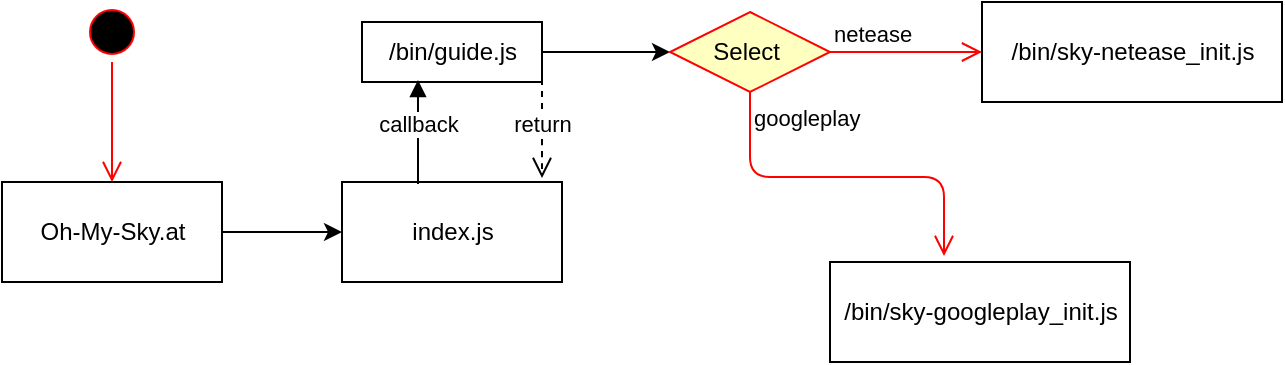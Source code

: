 <mxfile version="13.6.2" type="github">
  <diagram id="-QKKah29AuEtUK9YuD70" name="第 1 页">
    <mxGraphModel dx="746" dy="802" grid="1" gridSize="10" guides="1" tooltips="1" connect="1" arrows="1" fold="1" page="1" pageScale="1" pageWidth="827" pageHeight="1169" math="0" shadow="0">
      <root>
        <mxCell id="0" />
        <mxCell id="1" parent="0" />
        <mxCell id="h6hIqeaLNwdwjISM6I2L-12" style="edgeStyle=orthogonalEdgeStyle;rounded=0;orthogonalLoop=1;jettySize=auto;html=1;exitX=1;exitY=0.5;exitDx=0;exitDy=0;entryX=0;entryY=0.5;entryDx=0;entryDy=0;" edge="1" parent="1" source="h6hIqeaLNwdwjISM6I2L-5" target="h6hIqeaLNwdwjISM6I2L-8">
          <mxGeometry relative="1" as="geometry" />
        </mxCell>
        <mxCell id="h6hIqeaLNwdwjISM6I2L-5" value="Oh-My-Sky.at" style="html=1;" vertex="1" parent="1">
          <mxGeometry x="80" y="420" width="110" height="50" as="geometry" />
        </mxCell>
        <mxCell id="h6hIqeaLNwdwjISM6I2L-6" value="" style="ellipse;html=1;shape=startState;fillColor=#000000;strokeColor=#ff0000;" vertex="1" parent="1">
          <mxGeometry x="120" y="330" width="30" height="30" as="geometry" />
        </mxCell>
        <mxCell id="h6hIqeaLNwdwjISM6I2L-7" value="" style="edgeStyle=orthogonalEdgeStyle;html=1;verticalAlign=bottom;endArrow=open;endSize=8;strokeColor=#ff0000;entryX=0.5;entryY=0;entryDx=0;entryDy=0;" edge="1" source="h6hIqeaLNwdwjISM6I2L-6" parent="1" target="h6hIqeaLNwdwjISM6I2L-5">
          <mxGeometry relative="1" as="geometry">
            <mxPoint x="135" y="390" as="targetPoint" />
          </mxGeometry>
        </mxCell>
        <mxCell id="h6hIqeaLNwdwjISM6I2L-8" value="index.js" style="html=1;" vertex="1" parent="1">
          <mxGeometry x="250" y="420" width="110" height="50" as="geometry" />
        </mxCell>
        <mxCell id="h6hIqeaLNwdwjISM6I2L-26" style="edgeStyle=orthogonalEdgeStyle;rounded=0;orthogonalLoop=1;jettySize=auto;html=1;entryX=0;entryY=0.5;entryDx=0;entryDy=0;startArrow=none;startFill=0;endArrow=classic;endFill=1;" edge="1" parent="1" source="h6hIqeaLNwdwjISM6I2L-15" target="h6hIqeaLNwdwjISM6I2L-23">
          <mxGeometry relative="1" as="geometry" />
        </mxCell>
        <mxCell id="h6hIqeaLNwdwjISM6I2L-15" value="/bin/guide.js" style="html=1;points=[];perimeter=orthogonalPerimeter;" vertex="1" parent="1">
          <mxGeometry x="260" y="340" width="90" height="30" as="geometry" />
        </mxCell>
        <mxCell id="h6hIqeaLNwdwjISM6I2L-16" value="callback" style="html=1;verticalAlign=bottom;endArrow=block;entryX=0.311;entryY=0.967;entryDx=0;entryDy=0;entryPerimeter=0;" edge="1" target="h6hIqeaLNwdwjISM6I2L-15" parent="1">
          <mxGeometry x="0.193" y="10" relative="1" as="geometry">
            <mxPoint x="288" y="421" as="sourcePoint" />
            <Array as="points">
              <mxPoint x="288" y="390" />
            </Array>
            <mxPoint x="10" y="10" as="offset" />
          </mxGeometry>
        </mxCell>
        <mxCell id="h6hIqeaLNwdwjISM6I2L-17" value="return" style="html=1;verticalAlign=bottom;endArrow=open;dashed=1;endSize=8;exitX=1;exitY=0.95;" edge="1" source="h6hIqeaLNwdwjISM6I2L-15" parent="1">
          <mxGeometry x="0.677" y="-10" relative="1" as="geometry">
            <mxPoint x="350" y="418" as="targetPoint" />
            <Array as="points">
              <mxPoint x="350" y="410" />
            </Array>
            <mxPoint x="10" y="-10" as="offset" />
          </mxGeometry>
        </mxCell>
        <mxCell id="h6hIqeaLNwdwjISM6I2L-20" value="/bin/sky-netease_init.js" style="html=1;" vertex="1" parent="1">
          <mxGeometry x="570" y="330" width="150" height="50" as="geometry" />
        </mxCell>
        <mxCell id="h6hIqeaLNwdwjISM6I2L-23" value="Select&amp;nbsp;" style="rhombus;whiteSpace=wrap;html=1;fillColor=#ffffc0;strokeColor=#ff0000;" vertex="1" parent="1">
          <mxGeometry x="414" y="335" width="80" height="40" as="geometry" />
        </mxCell>
        <mxCell id="h6hIqeaLNwdwjISM6I2L-24" value="netease" style="edgeStyle=orthogonalEdgeStyle;html=1;align=left;verticalAlign=bottom;endArrow=open;endSize=8;strokeColor=#ff0000;entryX=0;entryY=0.5;entryDx=0;entryDy=0;" edge="1" source="h6hIqeaLNwdwjISM6I2L-23" parent="1" target="h6hIqeaLNwdwjISM6I2L-20">
          <mxGeometry x="-1" relative="1" as="geometry">
            <mxPoint x="594" y="350" as="targetPoint" />
            <Array as="points" />
          </mxGeometry>
        </mxCell>
        <mxCell id="h6hIqeaLNwdwjISM6I2L-25" value="googleplay" style="edgeStyle=orthogonalEdgeStyle;html=1;align=left;verticalAlign=top;endArrow=open;endSize=8;strokeColor=#ff0000;entryX=0.38;entryY=-0.06;entryDx=0;entryDy=0;entryPerimeter=0;" edge="1" source="h6hIqeaLNwdwjISM6I2L-23" parent="1" target="h6hIqeaLNwdwjISM6I2L-27">
          <mxGeometry x="-1" relative="1" as="geometry">
            <mxPoint x="460" y="410" as="targetPoint" />
          </mxGeometry>
        </mxCell>
        <mxCell id="h6hIqeaLNwdwjISM6I2L-27" value="/bin/sky-googleplay_init.js" style="html=1;" vertex="1" parent="1">
          <mxGeometry x="494" y="460" width="150" height="50" as="geometry" />
        </mxCell>
      </root>
    </mxGraphModel>
  </diagram>
</mxfile>
